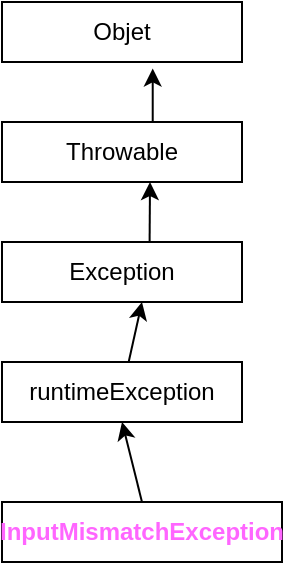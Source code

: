 <mxfile>
    <diagram id="37uCwCCiUUfelzEYDz35" name="Page-1">
        <mxGraphModel dx="419" dy="264" grid="1" gridSize="10" guides="1" tooltips="1" connect="1" arrows="1" fold="1" page="1" pageScale="1" pageWidth="850" pageHeight="1100" math="0" shadow="0">
            <root>
                <mxCell id="0"/>
                <mxCell id="1" parent="0"/>
                <mxCell id="6" value="" style="edgeStyle=none;html=1;exitX=0.628;exitY=0.015;exitDx=0;exitDy=0;exitPerimeter=0;entryX=0.628;entryY=1.107;entryDx=0;entryDy=0;entryPerimeter=0;" edge="1" parent="1" source="4" target="2">
                    <mxGeometry relative="1" as="geometry">
                        <mxPoint x="350" y="25.0" as="targetPoint"/>
                    </mxGeometry>
                </mxCell>
                <mxCell id="2" value="Objet" style="whiteSpace=wrap;html=1;" vertex="1" parent="1">
                    <mxGeometry x="130" y="10" width="120" height="30" as="geometry"/>
                </mxCell>
                <mxCell id="3" value="Exception" style="whiteSpace=wrap;html=1;" vertex="1" parent="1">
                    <mxGeometry x="130" y="130" width="120" height="30" as="geometry"/>
                </mxCell>
                <mxCell id="4" value="Throwable" style="whiteSpace=wrap;html=1;" vertex="1" parent="1">
                    <mxGeometry x="130" y="70" width="120" height="30" as="geometry"/>
                </mxCell>
                <mxCell id="7" value="" style="edgeStyle=none;html=1;exitX=0.615;exitY=0.012;exitDx=0;exitDy=0;exitPerimeter=0;" edge="1" parent="1" source="3">
                    <mxGeometry relative="1" as="geometry">
                        <mxPoint x="215.36" y="80.45" as="sourcePoint"/>
                        <mxPoint x="204" y="100" as="targetPoint"/>
                    </mxGeometry>
                </mxCell>
                <mxCell id="8" value="runtimeException" style="whiteSpace=wrap;html=1;" vertex="1" parent="1">
                    <mxGeometry x="130" y="190" width="120" height="30" as="geometry"/>
                </mxCell>
                <mxCell id="9" value="" style="edgeStyle=none;html=1;" edge="1" parent="1" source="8">
                    <mxGeometry relative="1" as="geometry">
                        <mxPoint x="213.8" y="140.36" as="sourcePoint"/>
                        <mxPoint x="200" y="160" as="targetPoint"/>
                    </mxGeometry>
                </mxCell>
                <mxCell id="10" value="&lt;b&gt;&lt;font color=&quot;#ff66ff&quot;&gt;InputMismatchException&lt;/font&gt;&lt;/b&gt;" style="whiteSpace=wrap;html=1;" vertex="1" parent="1">
                    <mxGeometry x="130" y="260" width="140" height="30" as="geometry"/>
                </mxCell>
                <mxCell id="12" value="" style="edgeStyle=none;html=1;exitX=0.5;exitY=0;exitDx=0;exitDy=0;entryX=0.5;entryY=1;entryDx=0;entryDy=0;" edge="1" parent="1" source="10" target="8">
                    <mxGeometry relative="1" as="geometry">
                        <mxPoint x="203.333" y="200" as="sourcePoint"/>
                        <mxPoint x="210" y="170" as="targetPoint"/>
                    </mxGeometry>
                </mxCell>
            </root>
        </mxGraphModel>
    </diagram>
</mxfile>